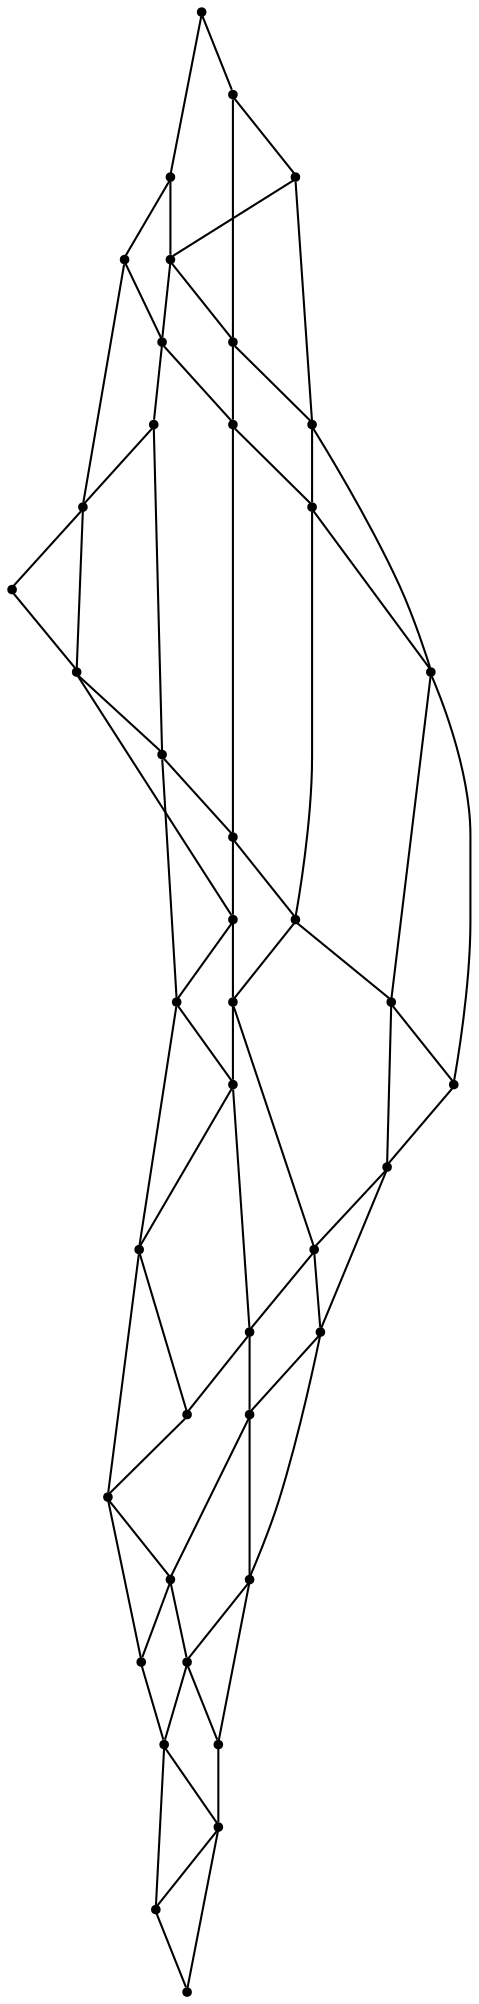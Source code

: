 graph {
  node [shape=point,comment="{\"directed\":false,\"doi\":\"10.1007/978-3-540-31843-9_36\",\"figure\":\"3 (1)\"}"]

  v0 [pos="1145.963176780523,291.6785709441655"]
  v1 [pos="1126.9596838662792,348.67854042658735"]
  v2 [pos="1012.6883720930232,291.6785709441655"]
  v3 [pos="866.1611010174419,331.42860654800666"]
  v4 [pos="745.888742278343,291.6785709441655"]
  v5 [pos="895.9166333575581,341.1785912892176"]
  v6 [pos="917.1706122819768,348.42855059911335"]
  v7 [pos="964.4293877180233,363.9285556853764"]
  v8 [pos="1106.2057776162792,410.92855059911335"]
  v9 [pos="735.13671875,659.1786218067957"]
  v10 [pos="612.6139534883721,691.6785709441655"]
  v11 [pos="774.644113372093,648.6785404265873"]
  v12 [pos="839.1560955668605,631.4284793914311"]
  v13 [pos="980.1823128633721,594.1784692189051"]
  v14 [pos="1051.445594113372,575.4284692189051"]
  v15 [pos="999.4359375,651.428682841952"]
  v16 [pos="879.163546965843,691.6785709441655"]
  v17 [pos="1029.1914698401163,641.6785709441655"]
  v18 [pos="1097.7041606104651,618.9284793914311"]
  v19 [pos="1145.9631767805233,691.6785709441655"]
  v20 [pos="1012.6883720930232,691.6785709441655"]
  v21 [pos="1057.1966206395348,558.4286523243738"]
  v22 [pos="1079.2007085755813,491.42858111669153"]
  v23 [pos="879.163546965843,291.67857094416536"]
  v24 [pos="945.9259356831395,391.4285811166915"]
  v25 [pos="968.1801235465116,424.9284895639571"]
  v26 [pos="945.9259356831395,491.42858111669153"]
  v27 [pos="745.8887422783431,691.6785709441655"]
  v28 [pos="812.6511627906976,591.4285811166915"]
  v29 [pos="834.9052870639534,558.4286523243738"]
  v30 [pos="923.6718114098837,424.9284895639571"]
  v31 [pos="790.3970385174418,558.4286523243738"]
  v32 [pos="812.6511627906976,491.4285811166915"]
  v33 [pos="679.1263535610465,391.4285811166915"]
  v34 [pos="612.6139534883721,291.6785709441655"]
  v35 [pos="701.6305141715117,424.9284895639571"]
  v36 [pos="679.1263535610465,491.4285811166915"]
  v37 [pos="568.1057049418605,558.4286523243738"]
  v38 [pos="479.3391567496366,691.6785709441655"]
  v39 [pos="657.1222020348837,424.9284895639571"]
  v40 [pos="545.8515170784883,491.4285811166915"]
  v41 [pos="479.3391567496366,291.6785709441655"]

  v38 -- v41 [id="-2",pos="479.3391567496366,691.6785709441655 479.3391567496366,291.6785709441655 479.3391567496366,291.6785709441655 479.3391567496366,291.6785709441655"]
  v10 -- v37 [id="-3",pos="612.6139534883721,691.6785709441655 568.1057049418605,558.4286523243738 568.1057049418605,558.4286523243738 568.1057049418605,558.4286523243738"]
  v37 -- v40 [id="-4",pos="568.1057049418605,558.4286523243738 545.8515170784883,491.4285811166915 545.8515170784883,491.4285811166915 545.8515170784883,491.4285811166915"]
  v40 -- v41 [id="-5",pos="545.8515170784883,491.4285811166915 479.3391567496366,291.6785709441655 479.3391567496366,291.6785709441655 479.3391567496366,291.6785709441655"]
  v34 -- v40 [id="-6",pos="612.6139534883721,291.6785709441655 545.8515170784883,491.4285811166915 545.8515170784883,491.4285811166915 545.8515170784883,491.4285811166915"]
  v40 -- v38 [id="-7",pos="545.8515170784883,491.4285811166915 479.3391567496366,691.6785709441655 479.3391567496366,691.6785709441655 479.3391567496366,691.6785709441655"]
  v27 -- v9 [id="-8",pos="745.8887422783431,691.6785709441655 735.13671875,659.1786218067957 735.13671875,659.1786218067957 735.13671875,659.1786218067957"]
  v9 -- v36 [id="-9",pos="735.13671875,659.1786218067957 679.1263535610465,491.4285811166915 679.1263535610465,491.4285811166915 679.1263535610465,491.4285811166915"]
  v36 -- v39 [id="-10",pos="679.1263535610465,491.4285811166915 657.1222020348837,424.9284895639571 657.1222020348837,424.9284895639571 657.1222020348837,424.9284895639571"]
  v39 -- v34 [id="-11",pos="657.1222020348837,424.9284895639571 612.6139534883721,291.6785709441655 612.6139534883721,291.6785709441655 612.6139534883721,291.6785709441655"]
  v4 -- v33 [id="-12",pos="745.888742278343,291.6785709441655 679.1263535610465,391.4285811166915 679.1263535610465,391.4285811166915 679.1263535610465,391.4285811166915"]
  v33 -- v39 [id="-13",pos="679.1263535610465,391.4285811166915 657.1222020348837,424.9284895639571 657.1222020348837,424.9284895639571 657.1222020348837,424.9284895639571"]
  v39 -- v37 [id="-14",pos="657.1222020348837,424.9284895639571 568.1057049418605,558.4286523243738 568.1057049418605,558.4286523243738 568.1057049418605,558.4286523243738"]
  v37 -- v38 [id="-15",pos="568.1057049418605,558.4286523243738 479.3391567496366,691.6785709441655 479.3391567496366,691.6785709441655 479.3391567496366,691.6785709441655"]
  v4 -- v35 [id="-16",pos="745.888742278343,291.6785709441655 701.6305141715117,424.9284895639571 701.6305141715117,424.9284895639571 701.6305141715117,424.9284895639571"]
  v35 -- v36 [id="-17",pos="701.6305141715117,424.9284895639571 679.1263535610465,491.4285811166915 679.1263535610465,491.4285811166915 679.1263535610465,491.4285811166915"]
  v36 -- v10 [id="-18",pos="679.1263535610465,491.4285811166915 612.6139534883721,691.6785709441655 612.6139534883721,691.6785709441655 612.6139534883721,691.6785709441655"]
  v16 -- v12 [id="-19",pos="879.163546965843,691.6785709441655 839.1560955668605,631.4284793914311 839.1560955668605,631.4284793914311 839.1560955668605,631.4284793914311"]
  v12 -- v28 [id="-20",pos="839.1560955668605,631.4284793914311 812.6511627906976,591.4285811166915 812.6511627906976,591.4285811166915 812.6511627906976,591.4285811166915"]
  v28 -- v31 [id="-21",pos="812.6511627906976,591.4285811166915 790.3970385174418,558.4286523243738 790.3970385174418,558.4286523243738 790.3970385174418,558.4286523243738"]
  v31 -- v35 [id="-22",pos="790.3970385174418,558.4286523243738 701.6305141715117,424.9284895639571 701.6305141715117,424.9284895639571 701.6305141715117,424.9284895639571"]
  v35 -- v33 [id="-23",pos="701.6305141715117,424.9284895639571 679.1263535610465,391.4285811166915 679.1263535610465,391.4285811166915 679.1263535610465,391.4285811166915"]
  v33 -- v34 [id="-24",pos="679.1263535610465,391.4285811166915 612.6139534883721,291.6785709441655 612.6139534883721,291.6785709441655 612.6139534883721,291.6785709441655"]
  v16 -- v29 [id="-25",pos="879.163546965843,691.6785709441655 834.9052870639534,558.4286523243738 834.9052870639534,558.4286523243738 834.9052870639534,558.4286523243738"]
  v29 -- v32 [id="-26",pos="834.9052870639534,558.4286523243738 812.6511627906976,491.4285811166915 812.6511627906976,491.4285811166915 812.6511627906976,491.4285811166915"]
  v32 -- v4 [id="-27",pos="812.6511627906976,491.4285811166915 745.888742278343,291.6785709441655 745.888742278343,291.6785709441655 745.888742278343,291.6785709441655"]
  v23 -- v3 [id="-28",pos="879.163546965843,291.67857094416536 866.1611010174419,331.42860654800666 866.1611010174419,331.42860654800666 866.1611010174419,331.42860654800666"]
  v3 -- v32 [id="-29",pos="866.1611010174419,331.42860654800666 812.6511627906976,491.4285811166915 812.6511627906976,491.4285811166915 812.6511627906976,491.4285811166915"]
  v32 -- v31 [id="-30",pos="812.6511627906976,491.4285811166915 790.3970385174418,558.4286523243738 790.3970385174418,558.4286523243738 790.3970385174418,558.4286523243738"]
  v31 -- v27 [id="-31",pos="790.3970385174418,558.4286523243738 745.8887422783431,691.6785709441655 745.8887422783431,691.6785709441655 745.8887422783431,691.6785709441655"]
  v20 -- v15 [id="-32",pos="1012.6883720930232,691.6785709441655 999.4359375,651.428682841952 999.4359375,651.428682841952 999.4359375,651.428682841952"]
  v15 -- v13 [id="-33",pos="999.4359375,651.428682841952 980.1823128633721,594.1784692189051 980.1823128633721,594.1784692189051 980.1823128633721,594.1784692189051"]
  v13 -- v26 [id="-34",pos="980.1823128633721,594.1784692189051 945.9259356831395,491.42858111669153 945.9259356831395,491.42858111669153 945.9259356831395,491.42858111669153"]
  v26 -- v30 [id="-35",pos="945.9259356831395,491.42858111669153 923.6718114098837,424.9284895639571 923.6718114098837,424.9284895639571 923.6718114098837,424.9284895639571"]
  v30 -- v5 [id="-36",pos="923.6718114098837,424.9284895639571 895.9166333575581,341.1785912892176 895.9166333575581,341.1785912892176 895.9166333575581,341.1785912892176"]
  v5 -- v23 [id="-37",pos="895.9166333575581,341.1785912892176 879.163546965843,291.67857094416536 879.163546965843,291.67857094416536 879.163546965843,291.67857094416536"]
  v2 -- v7 [id="-38",pos="1012.6883720930232,291.6785709441655 964.4293877180233,363.9285556853764 964.4293877180233,363.9285556853764 964.4293877180233,363.9285556853764"]
  v7 -- v24 [id="-39",pos="964.4293877180233,363.9285556853764 945.9259356831395,391.4285811166915 945.9259356831395,391.4285811166915 945.9259356831395,391.4285811166915"]
  v24 -- v30 [id="-40",pos="945.9259356831395,391.4285811166915 923.6718114098837,424.9284895639571 923.6718114098837,424.9284895639571 923.6718114098837,424.9284895639571"]
  v30 -- v29 [id="-41",pos="923.6718114098837,424.9284895639571 834.9052870639534,558.4286523243738 834.9052870639534,558.4286523243738 834.9052870639534,558.4286523243738"]
  v29 -- v28 [id="-42",pos="834.9052870639534,558.4286523243738 812.6511627906976,591.4285811166915 812.6511627906976,591.4285811166915 812.6511627906976,591.4285811166915"]
  v28 -- v11 [id="-43",pos="812.6511627906976,591.4285811166915 774.644113372093,648.6785404265873 774.644113372093,648.6785404265873 774.644113372093,648.6785404265873"]
  v11 -- v27 [id="-44",pos="774.644113372093,648.6785404265873 745.8887422783431,691.6785709441655 745.8887422783431,691.6785709441655 745.8887422783431,691.6785709441655"]
  v2 -- v25 [id="-45",pos="1012.6883720930232,291.6785709441655 968.1801235465116,424.9284895639571 968.1801235465116,424.9284895639571 968.1801235465116,424.9284895639571"]
  v25 -- v26 [id="-46",pos="968.1801235465116,424.9284895639571 945.9259356831395,491.42858111669153 945.9259356831395,491.42858111669153 945.9259356831395,491.42858111669153"]
  v26 -- v16 [id="-47",pos="945.9259356831395,491.42858111669153 879.163546965843,691.6785709441655 879.163546965843,691.6785709441655 879.163546965843,691.6785709441655"]
  v19 -- v18 [id="-48",pos="1145.9631767805233,691.6785709441655 1097.7041606104651,618.9284793914311 1097.7041606104651,618.9284793914311 1097.7041606104651,618.9284793914311"]
  v18 -- v21 [id="-49",pos="1097.7041606104651,618.9284793914311 1057.1966206395348,558.4286523243738 1057.1966206395348,558.4286523243738 1057.1966206395348,558.4286523243738"]
  v21 -- v25 [id="-50",pos="1057.1966206395348,558.4286523243738 968.1801235465116,424.9284895639571 968.1801235465116,424.9284895639571 968.1801235465116,424.9284895639571"]
  v25 -- v24 [id="-51",pos="968.1801235465116,424.9284895639571 945.9259356831395,391.4285811166915 945.9259356831395,391.4285811166915 945.9259356831395,391.4285811166915"]
  v24 -- v6 [id="-52",pos="945.9259356831395,391.4285811166915 917.1706122819768,348.42855059911335 917.1706122819768,348.42855059911335 917.1706122819768,348.42855059911335"]
  v6 -- v23 [id="-53",pos="917.1706122819768,348.42855059911335 879.163546965843,291.67857094416536 879.163546965843,291.67857094416536 879.163546965843,291.67857094416536"]
  v19 -- v22 [id="-54",pos="1145.9631767805233,691.6785709441655 1079.2007085755813,491.42858111669153 1079.2007085755813,491.42858111669153 1079.2007085755813,491.42858111669153"]
  v22 -- v2 [id="-55",pos="1079.2007085755813,491.42858111669153 1012.6883720930232,291.6785709441655 1012.6883720930232,291.6785709441655 1012.6883720930232,291.6785709441655"]
  v0 -- v1 [id="-56",pos="1145.963176780523,291.6785709441655 1126.9596838662792,348.67854042658735 1126.9596838662792,348.67854042658735 1126.9596838662792,348.67854042658735"]
  v1 -- v8 [id="-57",pos="1126.9596838662792,348.67854042658735 1106.2057776162792,410.92855059911335 1106.2057776162792,410.92855059911335 1106.2057776162792,410.92855059911335"]
  v8 -- v22 [id="-58",pos="1106.2057776162792,410.92855059911335 1079.2007085755813,491.42858111669153 1079.2007085755813,491.42858111669153 1079.2007085755813,491.42858111669153"]
  v22 -- v21 [id="-59",pos="1079.2007085755813,491.42858111669153 1057.1966206395348,558.4286523243738 1057.1966206395348,558.4286523243738 1057.1966206395348,558.4286523243738"]
  v21 -- v14 [id="-60",pos="1057.1966206395348,558.4286523243738 1051.445594113372,575.4284692189051 1051.445594113372,575.4284692189051 1051.445594113372,575.4284692189051"]
  v14 -- v17 [id="-61",pos="1051.445594113372,575.4284692189051 1029.1914698401163,641.6785709441655 1029.1914698401163,641.6785709441655 1029.1914698401163,641.6785709441655"]
  v17 -- v20 [id="-62",pos="1029.1914698401163,641.6785709441655 1012.6883720930232,691.6785709441655 1012.6883720930232,691.6785709441655 1012.6883720930232,691.6785709441655"]
  v0 -- v19 [id="-63",pos="1145.963176780523,291.6785709441655 1145.9631767805233,691.6785709441655 1145.9631767805233,691.6785709441655 1145.9631767805233,691.6785709441655"]
  v18 -- v17 [id="-66",pos="1097.7041606104651,618.9284793914311 1029.1914698401163,641.6785709441655 1029.1914698401163,641.6785709441655 1029.1914698401163,641.6785709441655"]
  v17 -- v15 [id="-67",pos="1029.1914698401163,641.6785709441655 999.4359375,651.428682841952 999.4359375,651.428682841952 999.4359375,651.428682841952"]
  v15 -- v16 [id="-68",pos="999.4359375,651.428682841952 879.163546965843,691.6785709441655 879.163546965843,691.6785709441655 879.163546965843,691.6785709441655"]
  v14 -- v13 [id="-70",pos="1051.445594113372,575.4284692189051 980.1823128633721,594.1784692189051 980.1823128633721,594.1784692189051 980.1823128633721,594.1784692189051"]
  v13 -- v12 [id="-71",pos="980.1823128633721,594.1784692189051 839.1560955668605,631.4284793914311 839.1560955668605,631.4284793914311 839.1560955668605,631.4284793914311"]
  v12 -- v11 [id="-72",pos="839.1560955668605,631.4284793914311 774.644113372093,648.6785404265873 774.644113372093,648.6785404265873 774.644113372093,648.6785404265873"]
  v11 -- v9 [id="-73",pos="774.644113372093,648.6785404265873 735.13671875,659.1786218067957 735.13671875,659.1786218067957 735.13671875,659.1786218067957"]
  v9 -- v10 [id="-74",pos="735.13671875,659.1786218067957 612.6139534883721,691.6785709441655 612.6139534883721,691.6785709441655 612.6139534883721,691.6785709441655"]
  v8 -- v7 [id="-76",pos="1106.2057776162792,410.92855059911335 964.4293877180233,363.9285556853764 964.4293877180233,363.9285556853764 964.4293877180233,363.9285556853764"]
  v7 -- v6 [id="-77",pos="964.4293877180233,363.9285556853764 917.1706122819768,348.42855059911335 917.1706122819768,348.42855059911335 917.1706122819768,348.42855059911335"]
  v6 -- v5 [id="-78",pos="917.1706122819768,348.42855059911335 895.9166333575581,341.1785912892176 895.9166333575581,341.1785912892176 895.9166333575581,341.1785912892176"]
  v5 -- v3 [id="-79",pos="895.9166333575581,341.1785912892176 866.1611010174419,331.42860654800666 866.1611010174419,331.42860654800666 866.1611010174419,331.42860654800666"]
  v3 -- v4 [id="-80",pos="866.1611010174419,331.42860654800666 745.888742278343,291.6785709441655 745.888742278343,291.6785709441655 745.888742278343,291.6785709441655"]
  v1 -- v2 [id="-82",pos="1126.9596838662792,348.67854042658735 1012.6883720930232,291.6785709441655 1012.6883720930232,291.6785709441655 1012.6883720930232,291.6785709441655"]
}